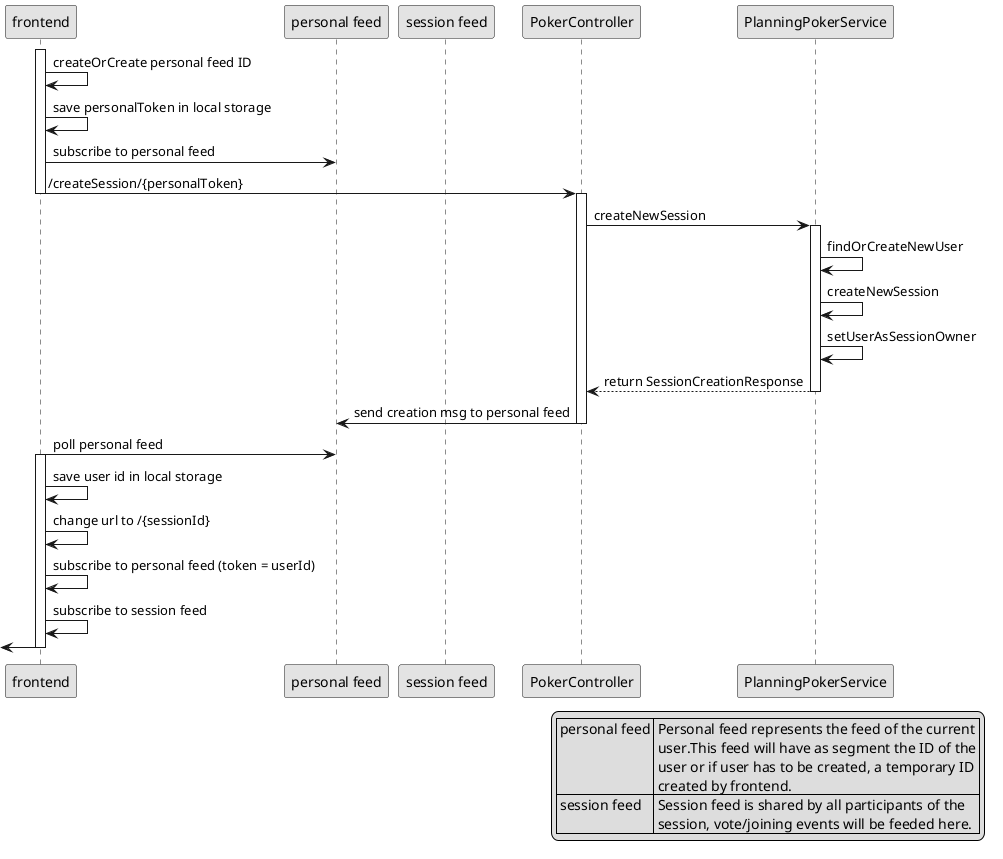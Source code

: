 @startuml
skinparam monochrome true

participant frontend
participant "personal feed" as pf
participant "session feed" as sf
participant PokerController

activate frontend
frontend -> frontend: createOrCreate personal feed ID
frontend -> frontend: save personalToken in local storage
frontend -> pf: subscribe to personal feed

frontend -> PokerController :  /createSession/{personalToken}
deactivate frontend
activate PokerController

PokerController -> PlanningPokerService: createNewSession
activate PlanningPokerService

PlanningPokerService -> PlanningPokerService: findOrCreateNewUser
PlanningPokerService -> PlanningPokerService: createNewSession
PlanningPokerService -> PlanningPokerService: setUserAsSessionOwner
PlanningPokerService --> PokerController: return SessionCreationResponse
deactivate PlanningPokerService

PokerController -> pf: send creation msg to personal feed
deactivate PokerController

frontend -> pf :  poll personal feed
activate frontend
frontend -> frontend: save user id in local storage
frontend -> frontend: change url to /{sessionId}
frontend -> frontend: subscribe to personal feed (token = userId)
frontend -> frontend: subscribe to session feed
<- frontend
deactivate frontend


legend bottom right
    | personal feed | Personal feed represents the feed of the current\n user.This feed will have as segment the ID of the \n user or if user has to be created, a temporary ID\n created by frontend. |
    | session feed | Session feed is shared by all participants of the\n session, vote/joining events will be feeded here.  |
endlegend
@enduml
